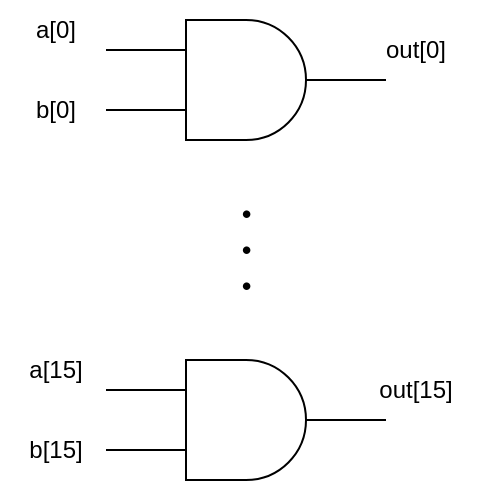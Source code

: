 <mxfile version="24.7.17">
  <diagram name="ページ1" id="kCZ1K9Wbg2DakUKIsbAN">
    <mxGraphModel dx="627" dy="496" grid="1" gridSize="10" guides="1" tooltips="1" connect="1" arrows="1" fold="1" page="1" pageScale="1" pageWidth="827" pageHeight="1169" math="0" shadow="0">
      <root>
        <mxCell id="0" />
        <mxCell id="1" parent="0" />
        <mxCell id="yifaa34ucXqF-eC60_fF-23" value="" style="rounded=0;whiteSpace=wrap;html=1;fillColor=none;strokeColor=none;" parent="1" vertex="1">
          <mxGeometry x="167" y="100" width="240" height="250" as="geometry" />
        </mxCell>
        <mxCell id="yifaa34ucXqF-eC60_fF-21" value="&lt;span style=&quot;font-size: 15px;&quot;&gt;・&lt;/span&gt;&lt;div style=&quot;font-size: 15px;&quot;&gt;&lt;span style=&quot;font-size: 15px;&quot;&gt;・&lt;/span&gt;&lt;/div&gt;&lt;div style=&quot;font-size: 15px;&quot;&gt;&lt;span style=&quot;font-size: 15px;&quot;&gt;・&lt;/span&gt;&lt;/div&gt;" style="text;html=1;align=center;verticalAlign=middle;whiteSpace=wrap;rounded=0;fontStyle=1;fontSize=15;" parent="1" vertex="1">
          <mxGeometry x="260" y="202.5" width="60" height="45" as="geometry" />
        </mxCell>
        <mxCell id="Q2xhgx171ck7sQDFLJzE-1" value="" style="verticalLabelPosition=bottom;shadow=0;dashed=0;align=center;html=1;verticalAlign=top;shape=mxgraph.electrical.logic_gates.logic_gate;operation=and;" vertex="1" parent="1">
          <mxGeometry x="240" y="110" width="100" height="60" as="geometry" />
        </mxCell>
        <mxCell id="Q2xhgx171ck7sQDFLJzE-2" value="" style="endArrow=none;html=1;rounded=0;entryX=1;entryY=0.5;entryDx=0;entryDy=0;entryPerimeter=0;" edge="1" parent="1" target="Q2xhgx171ck7sQDFLJzE-1">
          <mxGeometry width="50" height="50" relative="1" as="geometry">
            <mxPoint x="360" y="140" as="sourcePoint" />
            <mxPoint x="250" y="200" as="targetPoint" />
          </mxGeometry>
        </mxCell>
        <mxCell id="Q2xhgx171ck7sQDFLJzE-3" value="" style="endArrow=none;html=1;rounded=0;entryX=0;entryY=0.75;entryDx=0;entryDy=0;entryPerimeter=0;" edge="1" parent="1" target="Q2xhgx171ck7sQDFLJzE-1">
          <mxGeometry width="50" height="50" relative="1" as="geometry">
            <mxPoint x="220" y="155" as="sourcePoint" />
            <mxPoint x="250" y="180" as="targetPoint" />
          </mxGeometry>
        </mxCell>
        <mxCell id="Q2xhgx171ck7sQDFLJzE-4" value="" style="endArrow=none;html=1;rounded=0;entryX=0;entryY=0.25;entryDx=0;entryDy=0;entryPerimeter=0;" edge="1" parent="1" target="Q2xhgx171ck7sQDFLJzE-1">
          <mxGeometry width="50" height="50" relative="1" as="geometry">
            <mxPoint x="220" y="125" as="sourcePoint" />
            <mxPoint x="200" y="170" as="targetPoint" />
          </mxGeometry>
        </mxCell>
        <mxCell id="Q2xhgx171ck7sQDFLJzE-5" value="a[0]" style="text;html=1;align=center;verticalAlign=middle;whiteSpace=wrap;rounded=0;" vertex="1" parent="1">
          <mxGeometry x="170" y="100" width="50" height="30" as="geometry" />
        </mxCell>
        <mxCell id="Q2xhgx171ck7sQDFLJzE-7" value="b[0]" style="text;html=1;align=center;verticalAlign=middle;whiteSpace=wrap;rounded=0;" vertex="1" parent="1">
          <mxGeometry x="170" y="140" width="50" height="30" as="geometry" />
        </mxCell>
        <mxCell id="Q2xhgx171ck7sQDFLJzE-8" value="out[0]" style="text;html=1;align=center;verticalAlign=middle;whiteSpace=wrap;rounded=0;" vertex="1" parent="1">
          <mxGeometry x="350" y="110" width="50" height="30" as="geometry" />
        </mxCell>
        <mxCell id="Q2xhgx171ck7sQDFLJzE-9" value="" style="verticalLabelPosition=bottom;shadow=0;dashed=0;align=center;html=1;verticalAlign=top;shape=mxgraph.electrical.logic_gates.logic_gate;operation=and;" vertex="1" parent="1">
          <mxGeometry x="240" y="280" width="100" height="60" as="geometry" />
        </mxCell>
        <mxCell id="Q2xhgx171ck7sQDFLJzE-10" value="" style="endArrow=none;html=1;rounded=0;entryX=1;entryY=0.5;entryDx=0;entryDy=0;entryPerimeter=0;" edge="1" target="Q2xhgx171ck7sQDFLJzE-9" parent="1">
          <mxGeometry width="50" height="50" relative="1" as="geometry">
            <mxPoint x="360" y="310" as="sourcePoint" />
            <mxPoint x="250" y="370" as="targetPoint" />
          </mxGeometry>
        </mxCell>
        <mxCell id="Q2xhgx171ck7sQDFLJzE-11" value="" style="endArrow=none;html=1;rounded=0;entryX=0;entryY=0.75;entryDx=0;entryDy=0;entryPerimeter=0;" edge="1" target="Q2xhgx171ck7sQDFLJzE-9" parent="1">
          <mxGeometry width="50" height="50" relative="1" as="geometry">
            <mxPoint x="220" y="325" as="sourcePoint" />
            <mxPoint x="250" y="350" as="targetPoint" />
          </mxGeometry>
        </mxCell>
        <mxCell id="Q2xhgx171ck7sQDFLJzE-12" value="" style="endArrow=none;html=1;rounded=0;entryX=0;entryY=0.25;entryDx=0;entryDy=0;entryPerimeter=0;" edge="1" target="Q2xhgx171ck7sQDFLJzE-9" parent="1">
          <mxGeometry width="50" height="50" relative="1" as="geometry">
            <mxPoint x="220" y="295" as="sourcePoint" />
            <mxPoint x="200" y="340" as="targetPoint" />
          </mxGeometry>
        </mxCell>
        <mxCell id="Q2xhgx171ck7sQDFLJzE-13" value="a[15]" style="text;html=1;align=center;verticalAlign=middle;whiteSpace=wrap;rounded=0;" vertex="1" parent="1">
          <mxGeometry x="170" y="270" width="50" height="30" as="geometry" />
        </mxCell>
        <mxCell id="Q2xhgx171ck7sQDFLJzE-14" value="b[15]" style="text;html=1;align=center;verticalAlign=middle;whiteSpace=wrap;rounded=0;" vertex="1" parent="1">
          <mxGeometry x="170" y="310" width="50" height="30" as="geometry" />
        </mxCell>
        <mxCell id="Q2xhgx171ck7sQDFLJzE-15" value="out[15]" style="text;html=1;align=center;verticalAlign=middle;whiteSpace=wrap;rounded=0;" vertex="1" parent="1">
          <mxGeometry x="350" y="280" width="50" height="30" as="geometry" />
        </mxCell>
      </root>
    </mxGraphModel>
  </diagram>
</mxfile>
